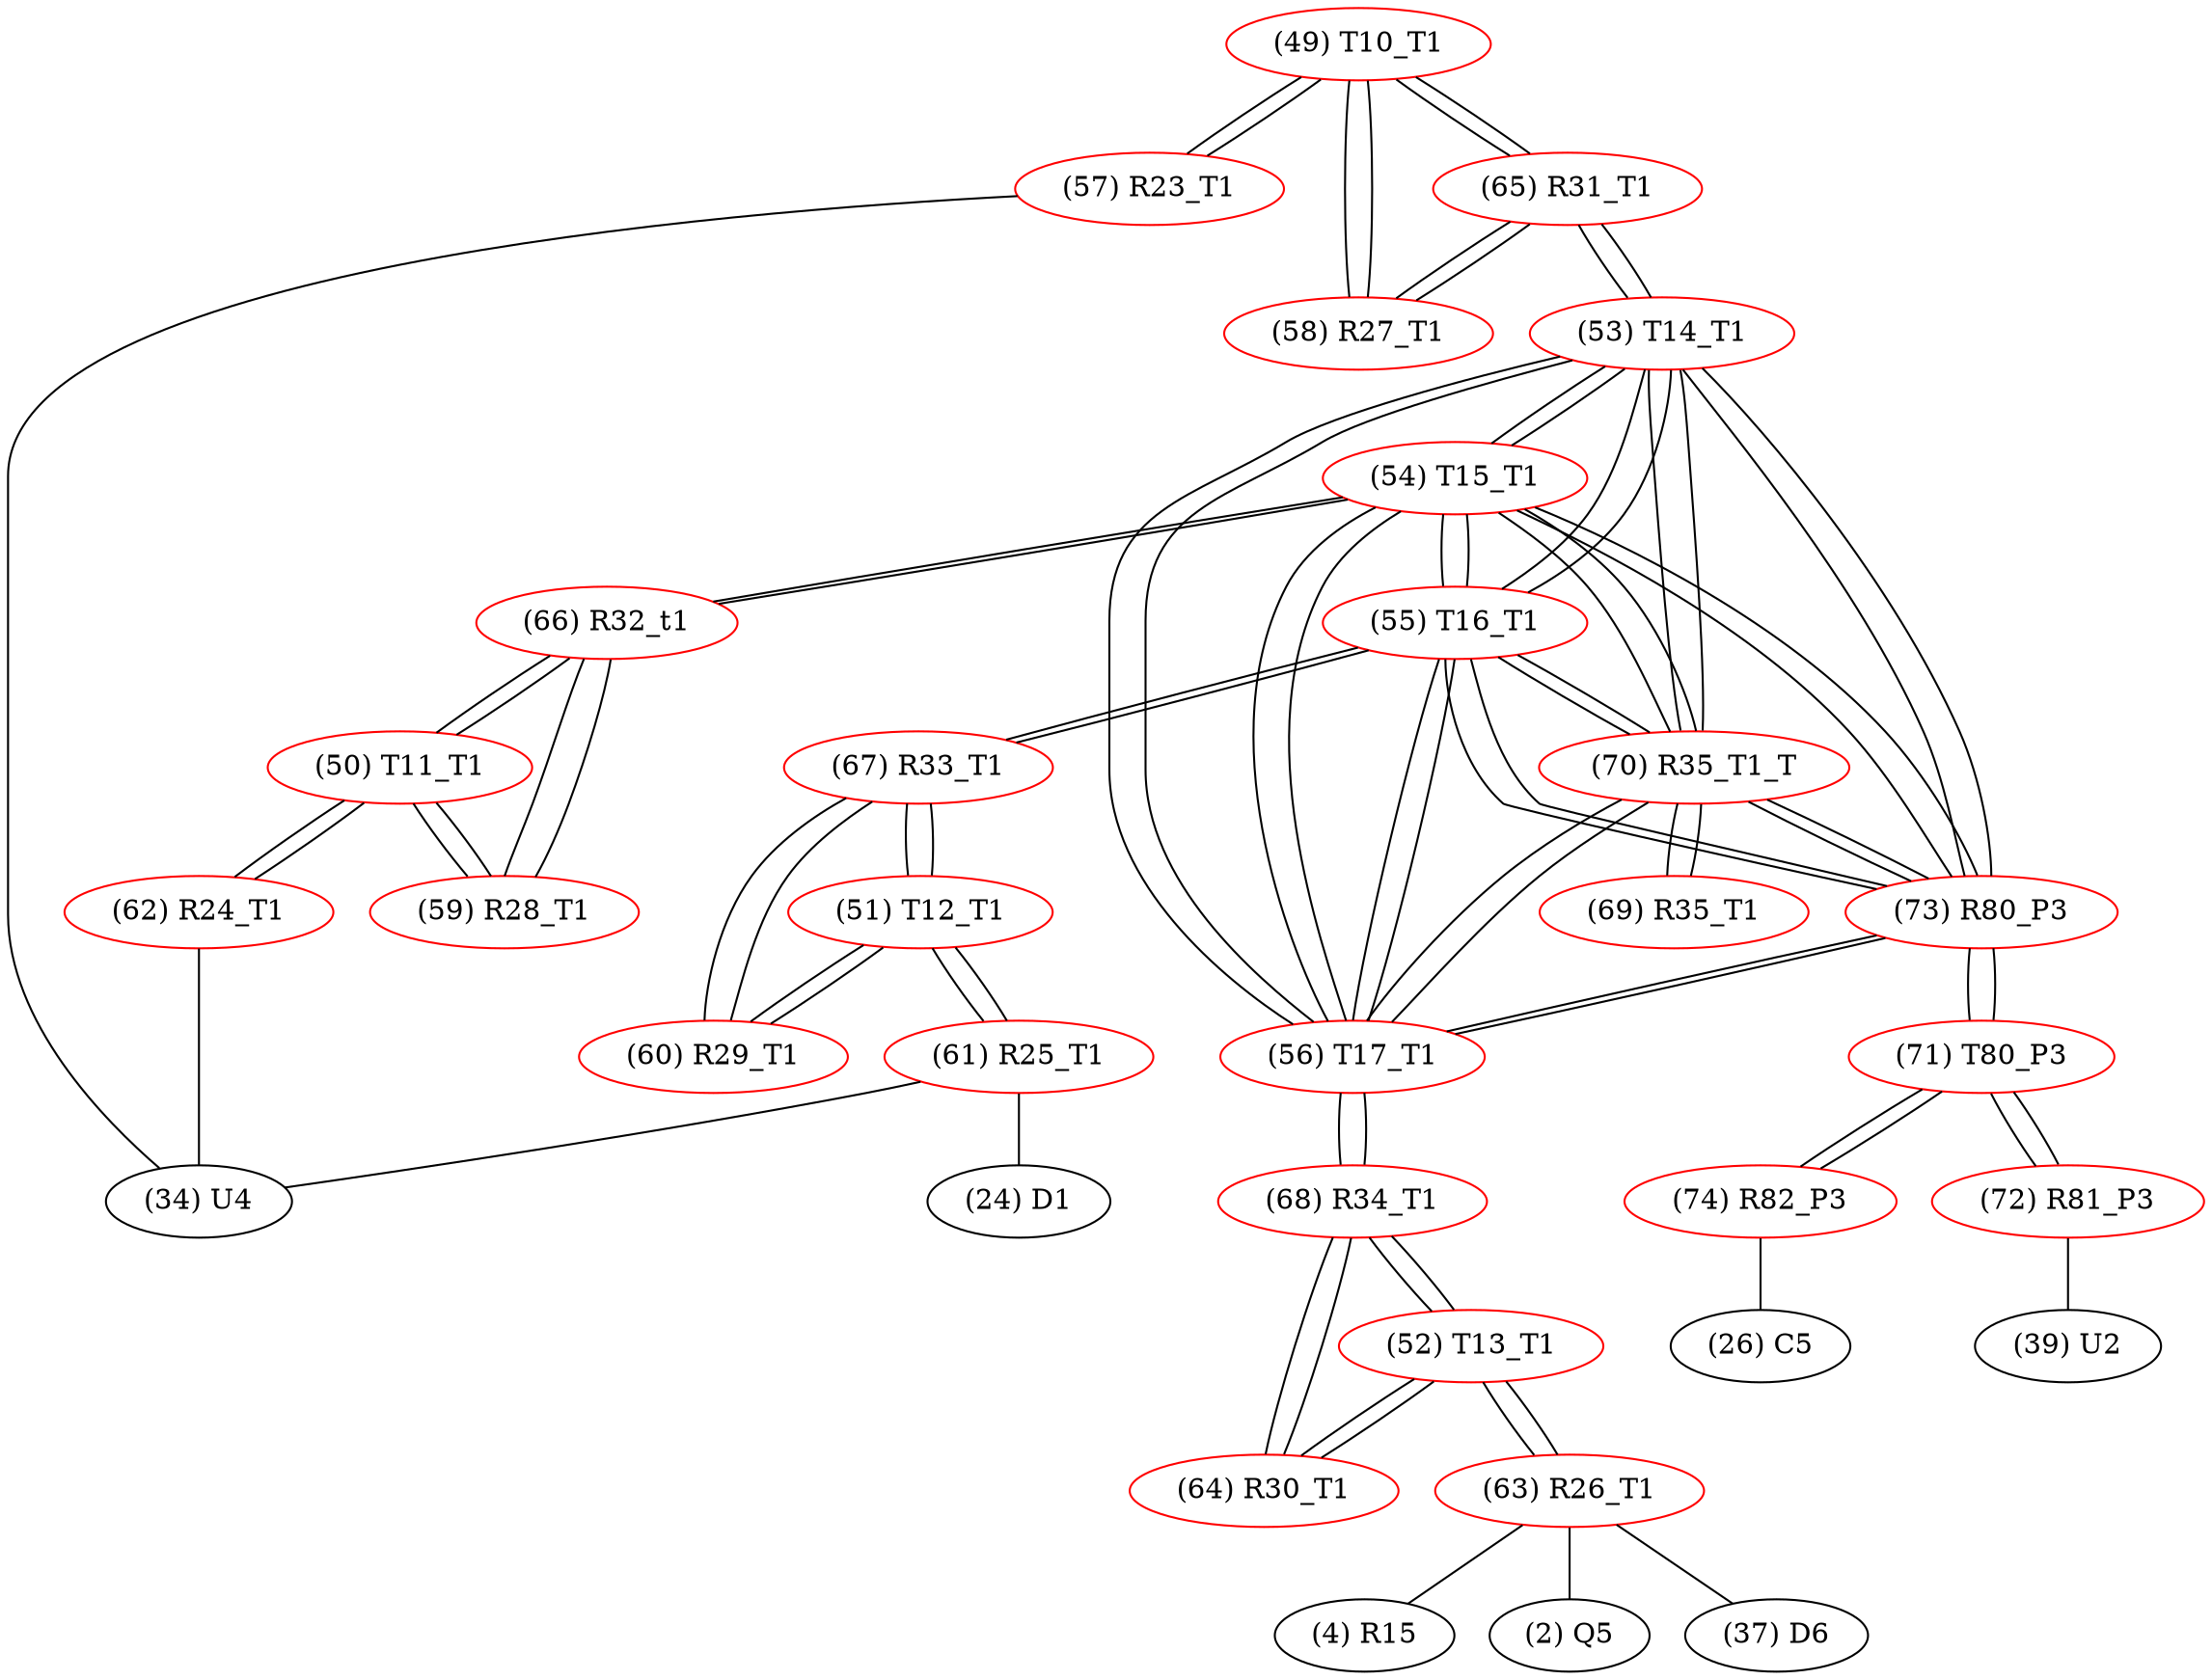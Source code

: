 graph {
	49 [label="(49) T10_T1" color=red]
	57 [label="(57) R23_T1"]
	65 [label="(65) R31_T1"]
	58 [label="(58) R27_T1"]
	50 [label="(50) T11_T1" color=red]
	62 [label="(62) R24_T1"]
	59 [label="(59) R28_T1"]
	66 [label="(66) R32_t1"]
	51 [label="(51) T12_T1" color=red]
	67 [label="(67) R33_T1"]
	60 [label="(60) R29_T1"]
	61 [label="(61) R25_T1"]
	52 [label="(52) T13_T1" color=red]
	64 [label="(64) R30_T1"]
	68 [label="(68) R34_T1"]
	63 [label="(63) R26_T1"]
	53 [label="(53) T14_T1" color=red]
	65 [label="(65) R31_T1"]
	73 [label="(73) R80_P3"]
	56 [label="(56) T17_T1"]
	70 [label="(70) R35_T1_T"]
	55 [label="(55) T16_T1"]
	54 [label="(54) T15_T1"]
	54 [label="(54) T15_T1" color=red]
	66 [label="(66) R32_t1"]
	73 [label="(73) R80_P3"]
	56 [label="(56) T17_T1"]
	70 [label="(70) R35_T1_T"]
	55 [label="(55) T16_T1"]
	53 [label="(53) T14_T1"]
	55 [label="(55) T16_T1" color=red]
	67 [label="(67) R33_T1"]
	73 [label="(73) R80_P3"]
	56 [label="(56) T17_T1"]
	70 [label="(70) R35_T1_T"]
	54 [label="(54) T15_T1"]
	53 [label="(53) T14_T1"]
	56 [label="(56) T17_T1" color=red]
	68 [label="(68) R34_T1"]
	73 [label="(73) R80_P3"]
	70 [label="(70) R35_T1_T"]
	55 [label="(55) T16_T1"]
	54 [label="(54) T15_T1"]
	53 [label="(53) T14_T1"]
	57 [label="(57) R23_T1" color=red]
	34 [label="(34) U4"]
	49 [label="(49) T10_T1"]
	58 [label="(58) R27_T1" color=red]
	49 [label="(49) T10_T1"]
	65 [label="(65) R31_T1"]
	59 [label="(59) R28_T1" color=red]
	50 [label="(50) T11_T1"]
	66 [label="(66) R32_t1"]
	60 [label="(60) R29_T1" color=red]
	67 [label="(67) R33_T1"]
	51 [label="(51) T12_T1"]
	61 [label="(61) R25_T1" color=red]
	24 [label="(24) D1"]
	34 [label="(34) U4"]
	51 [label="(51) T12_T1"]
	62 [label="(62) R24_T1" color=red]
	34 [label="(34) U4"]
	50 [label="(50) T11_T1"]
	63 [label="(63) R26_T1" color=red]
	4 [label="(4) R15"]
	2 [label="(2) Q5"]
	37 [label="(37) D6"]
	52 [label="(52) T13_T1"]
	64 [label="(64) R30_T1" color=red]
	68 [label="(68) R34_T1"]
	52 [label="(52) T13_T1"]
	65 [label="(65) R31_T1" color=red]
	49 [label="(49) T10_T1"]
	58 [label="(58) R27_T1"]
	53 [label="(53) T14_T1"]
	66 [label="(66) R32_t1" color=red]
	54 [label="(54) T15_T1"]
	50 [label="(50) T11_T1"]
	59 [label="(59) R28_T1"]
	67 [label="(67) R33_T1" color=red]
	55 [label="(55) T16_T1"]
	60 [label="(60) R29_T1"]
	51 [label="(51) T12_T1"]
	68 [label="(68) R34_T1" color=red]
	56 [label="(56) T17_T1"]
	64 [label="(64) R30_T1"]
	52 [label="(52) T13_T1"]
	69 [label="(69) R35_T1" color=red]
	70 [label="(70) R35_T1_T"]
	70 [label="(70) R35_T1_T" color=red]
	69 [label="(69) R35_T1"]
	73 [label="(73) R80_P3"]
	56 [label="(56) T17_T1"]
	55 [label="(55) T16_T1"]
	54 [label="(54) T15_T1"]
	53 [label="(53) T14_T1"]
	71 [label="(71) T80_P3" color=red]
	72 [label="(72) R81_P3"]
	74 [label="(74) R82_P3"]
	73 [label="(73) R80_P3"]
	72 [label="(72) R81_P3" color=red]
	39 [label="(39) U2"]
	71 [label="(71) T80_P3"]
	73 [label="(73) R80_P3" color=red]
	56 [label="(56) T17_T1"]
	70 [label="(70) R35_T1_T"]
	55 [label="(55) T16_T1"]
	54 [label="(54) T15_T1"]
	53 [label="(53) T14_T1"]
	71 [label="(71) T80_P3"]
	74 [label="(74) R82_P3" color=red]
	26 [label="(26) C5"]
	71 [label="(71) T80_P3"]
	49 -- 57
	49 -- 65
	49 -- 58
	50 -- 62
	50 -- 59
	50 -- 66
	51 -- 67
	51 -- 60
	51 -- 61
	52 -- 64
	52 -- 68
	52 -- 63
	53 -- 65
	53 -- 73
	53 -- 56
	53 -- 70
	53 -- 55
	53 -- 54
	54 -- 66
	54 -- 73
	54 -- 56
	54 -- 70
	54 -- 55
	54 -- 53
	55 -- 67
	55 -- 73
	55 -- 56
	55 -- 70
	55 -- 54
	55 -- 53
	56 -- 68
	56 -- 73
	56 -- 70
	56 -- 55
	56 -- 54
	56 -- 53
	57 -- 34
	57 -- 49
	58 -- 49
	58 -- 65
	59 -- 50
	59 -- 66
	60 -- 67
	60 -- 51
	61 -- 24
	61 -- 34
	61 -- 51
	62 -- 34
	62 -- 50
	63 -- 4
	63 -- 2
	63 -- 37
	63 -- 52
	64 -- 68
	64 -- 52
	65 -- 49
	65 -- 58
	65 -- 53
	66 -- 54
	66 -- 50
	66 -- 59
	67 -- 55
	67 -- 60
	67 -- 51
	68 -- 56
	68 -- 64
	68 -- 52
	69 -- 70
	70 -- 69
	70 -- 73
	70 -- 56
	70 -- 55
	70 -- 54
	70 -- 53
	71 -- 72
	71 -- 74
	71 -- 73
	72 -- 39
	72 -- 71
	73 -- 56
	73 -- 70
	73 -- 55
	73 -- 54
	73 -- 53
	73 -- 71
	74 -- 26
	74 -- 71
}